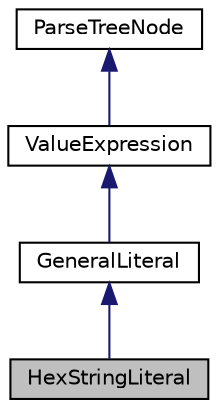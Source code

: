 digraph "HexStringLiteral"
{
  edge [fontname="Helvetica",fontsize="10",labelfontname="Helvetica",labelfontsize="10"];
  node [fontname="Helvetica",fontsize="10",shape=record];
  Node4 [label="HexStringLiteral",height=0.2,width=0.4,color="black", fillcolor="grey75", style="filled", fontcolor="black"];
  Node5 -> Node4 [dir="back",color="midnightblue",fontsize="10",style="solid",fontname="Helvetica"];
  Node5 [label="GeneralLiteral",height=0.2,width=0.4,color="black", fillcolor="white", style="filled",URL="$classGeneralLiteral.html"];
  Node6 -> Node5 [dir="back",color="midnightblue",fontsize="10",style="solid",fontname="Helvetica"];
  Node6 [label="ValueExpression",height=0.2,width=0.4,color="black", fillcolor="white", style="filled",URL="$classValueExpression.html"];
  Node7 -> Node6 [dir="back",color="midnightblue",fontsize="10",style="solid",fontname="Helvetica"];
  Node7 [label="ParseTreeNode",height=0.2,width=0.4,color="black", fillcolor="white", style="filled",URL="$classParseTreeNode.html"];
}
